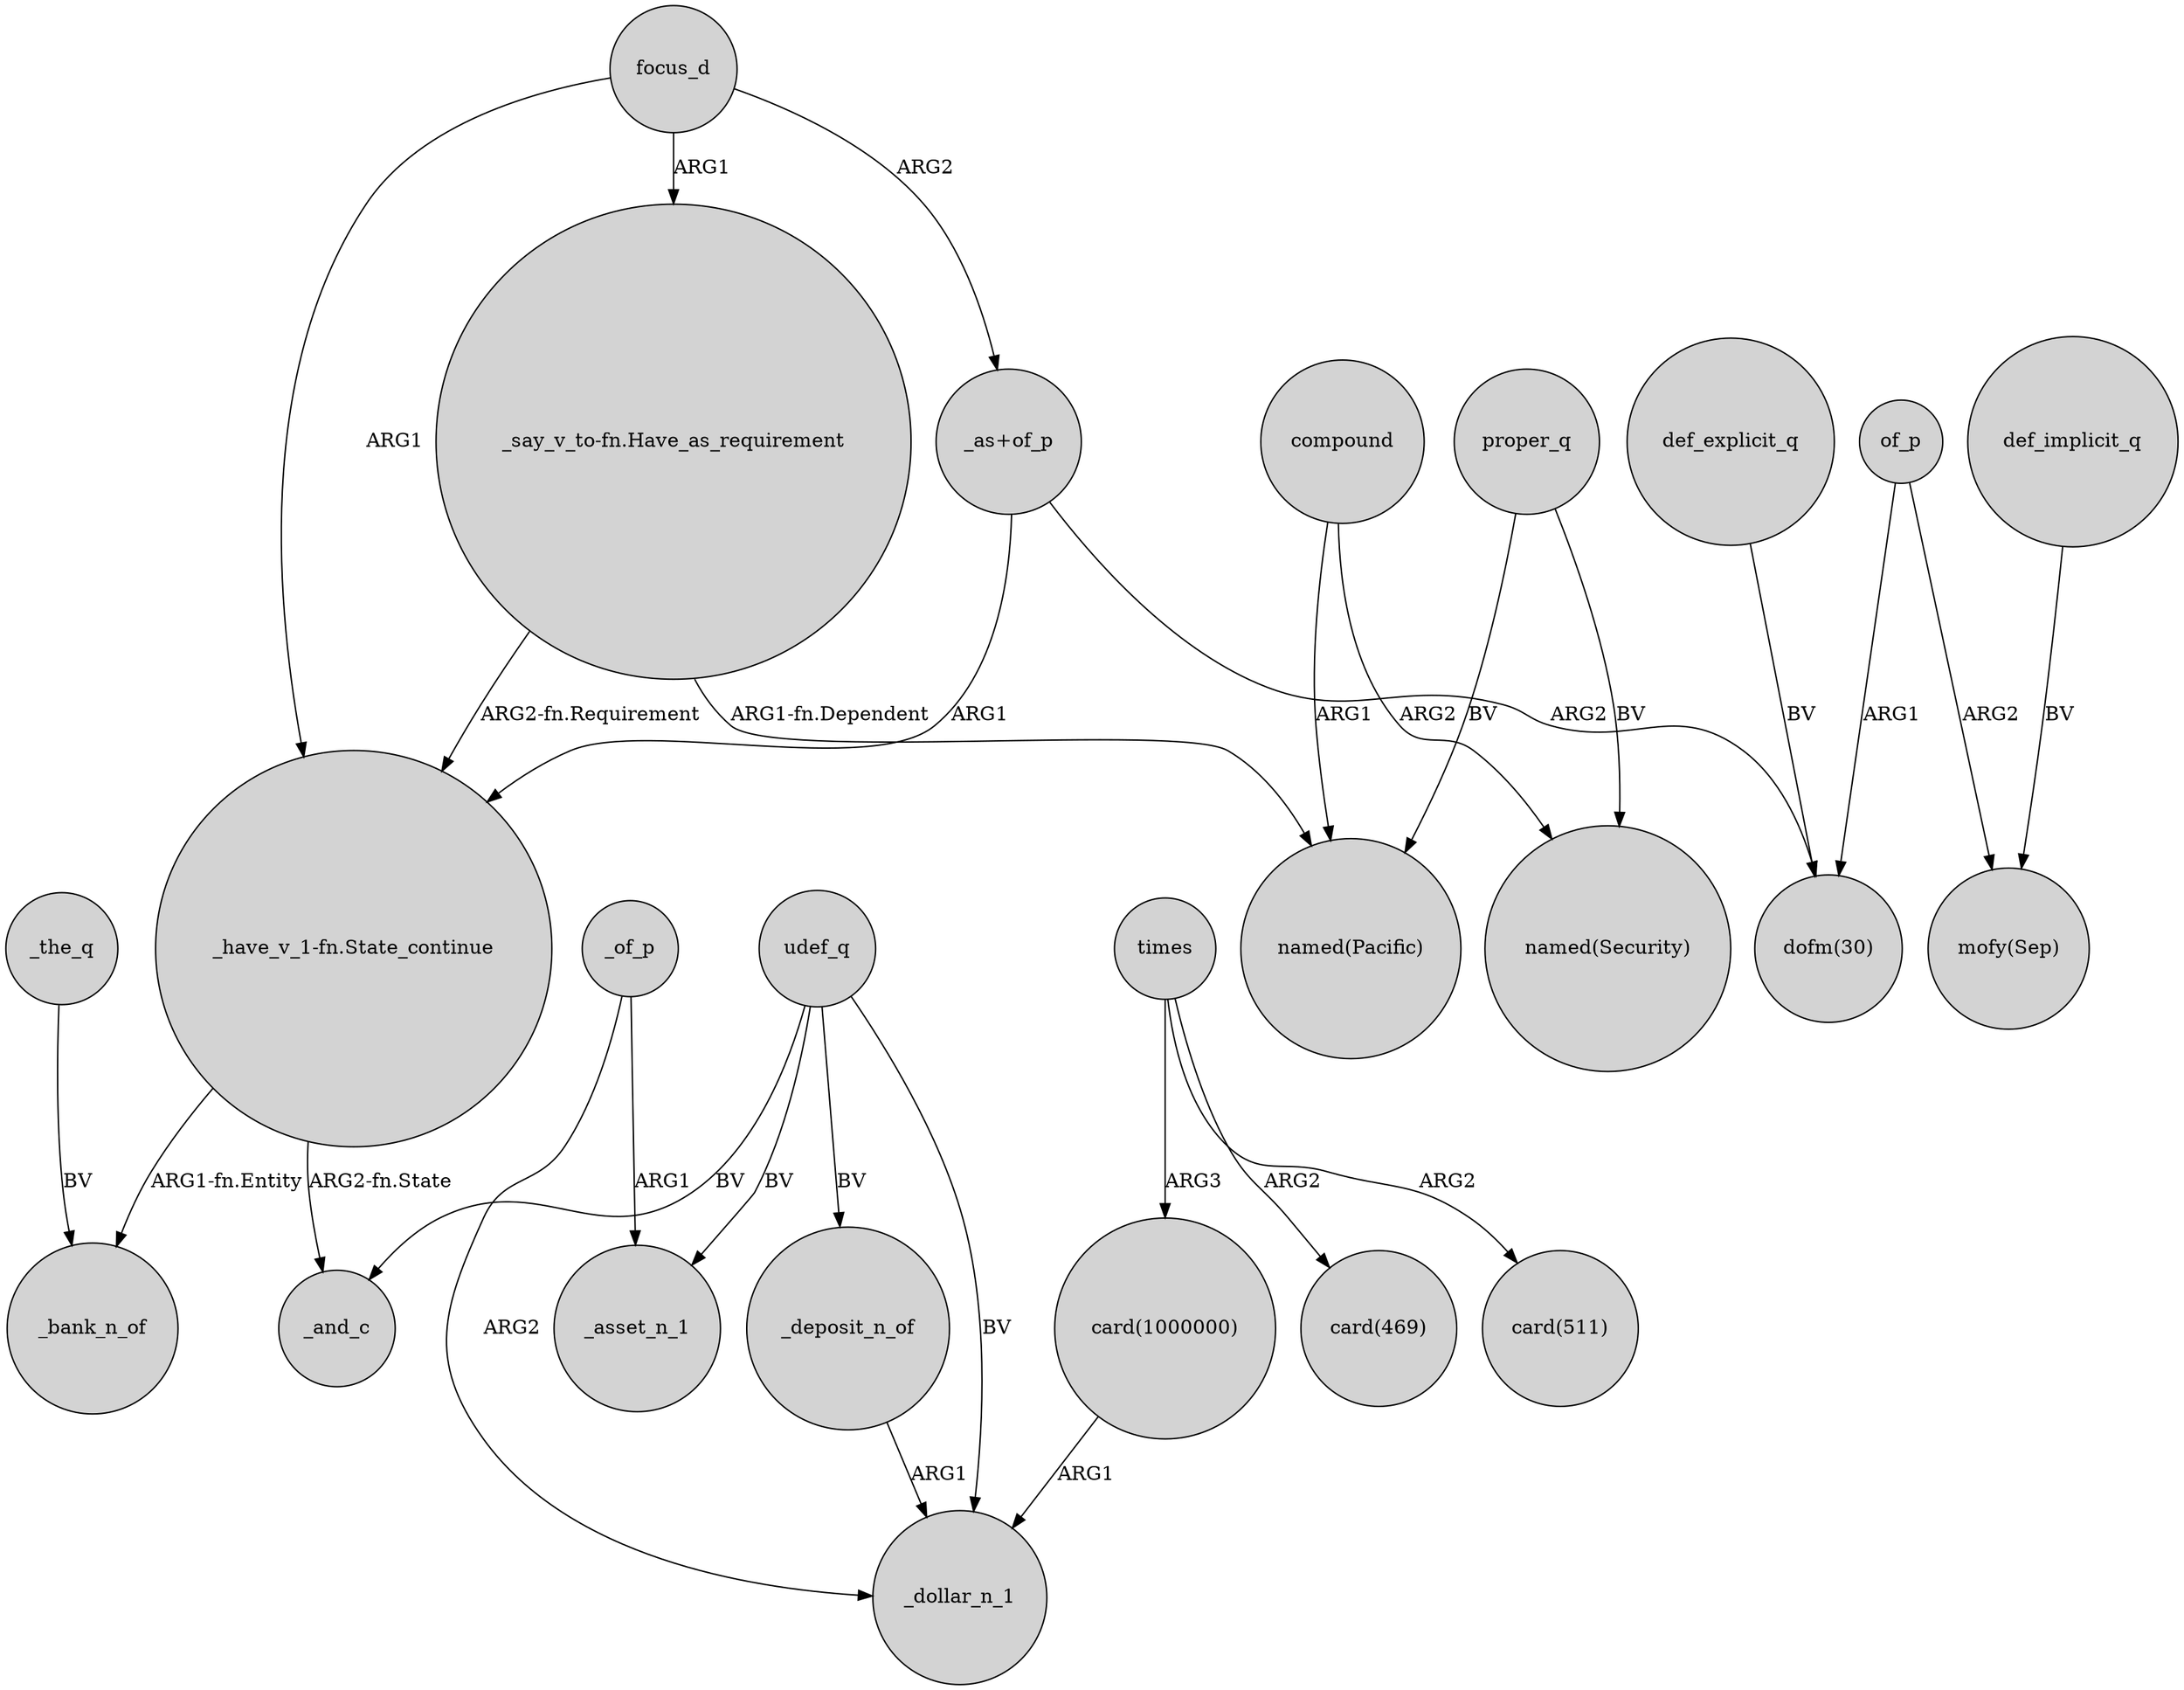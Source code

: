 digraph {
	node [shape=circle style=filled]
	"_as+of_p" -> "_have_v_1-fn.State_continue" [label=ARG1]
	compound -> "named(Security)" [label=ARG2]
	"_say_v_to-fn.Have_as_requirement" -> "_have_v_1-fn.State_continue" [label="ARG2-fn.Requirement"]
	_the_q -> _bank_n_of [label=BV]
	times -> "card(469)" [label=ARG2]
	_of_p -> _asset_n_1 [label=ARG1]
	"_have_v_1-fn.State_continue" -> _and_c [label="ARG2-fn.State"]
	focus_d -> "_say_v_to-fn.Have_as_requirement" [label=ARG1]
	times -> "card(1000000)" [label=ARG3]
	def_implicit_q -> "mofy(Sep)" [label=BV]
	"_as+of_p" -> "dofm(30)" [label=ARG2]
	focus_d -> "_as+of_p" [label=ARG2]
	def_explicit_q -> "dofm(30)" [label=BV]
	udef_q -> _and_c [label=BV]
	of_p -> "mofy(Sep)" [label=ARG2]
	udef_q -> _asset_n_1 [label=BV]
	compound -> "named(Pacific)" [label=ARG1]
	_deposit_n_of -> _dollar_n_1 [label=ARG1]
	udef_q -> _dollar_n_1 [label=BV]
	"card(1000000)" -> _dollar_n_1 [label=ARG1]
	"_say_v_to-fn.Have_as_requirement" -> "named(Pacific)" [label="ARG1-fn.Dependent"]
	proper_q -> "named(Security)" [label=BV]
	"_have_v_1-fn.State_continue" -> _bank_n_of [label="ARG1-fn.Entity"]
	proper_q -> "named(Pacific)" [label=BV]
	of_p -> "dofm(30)" [label=ARG1]
	times -> "card(511)" [label=ARG2]
	_of_p -> _dollar_n_1 [label=ARG2]
	udef_q -> _deposit_n_of [label=BV]
	focus_d -> "_have_v_1-fn.State_continue" [label=ARG1]
}
